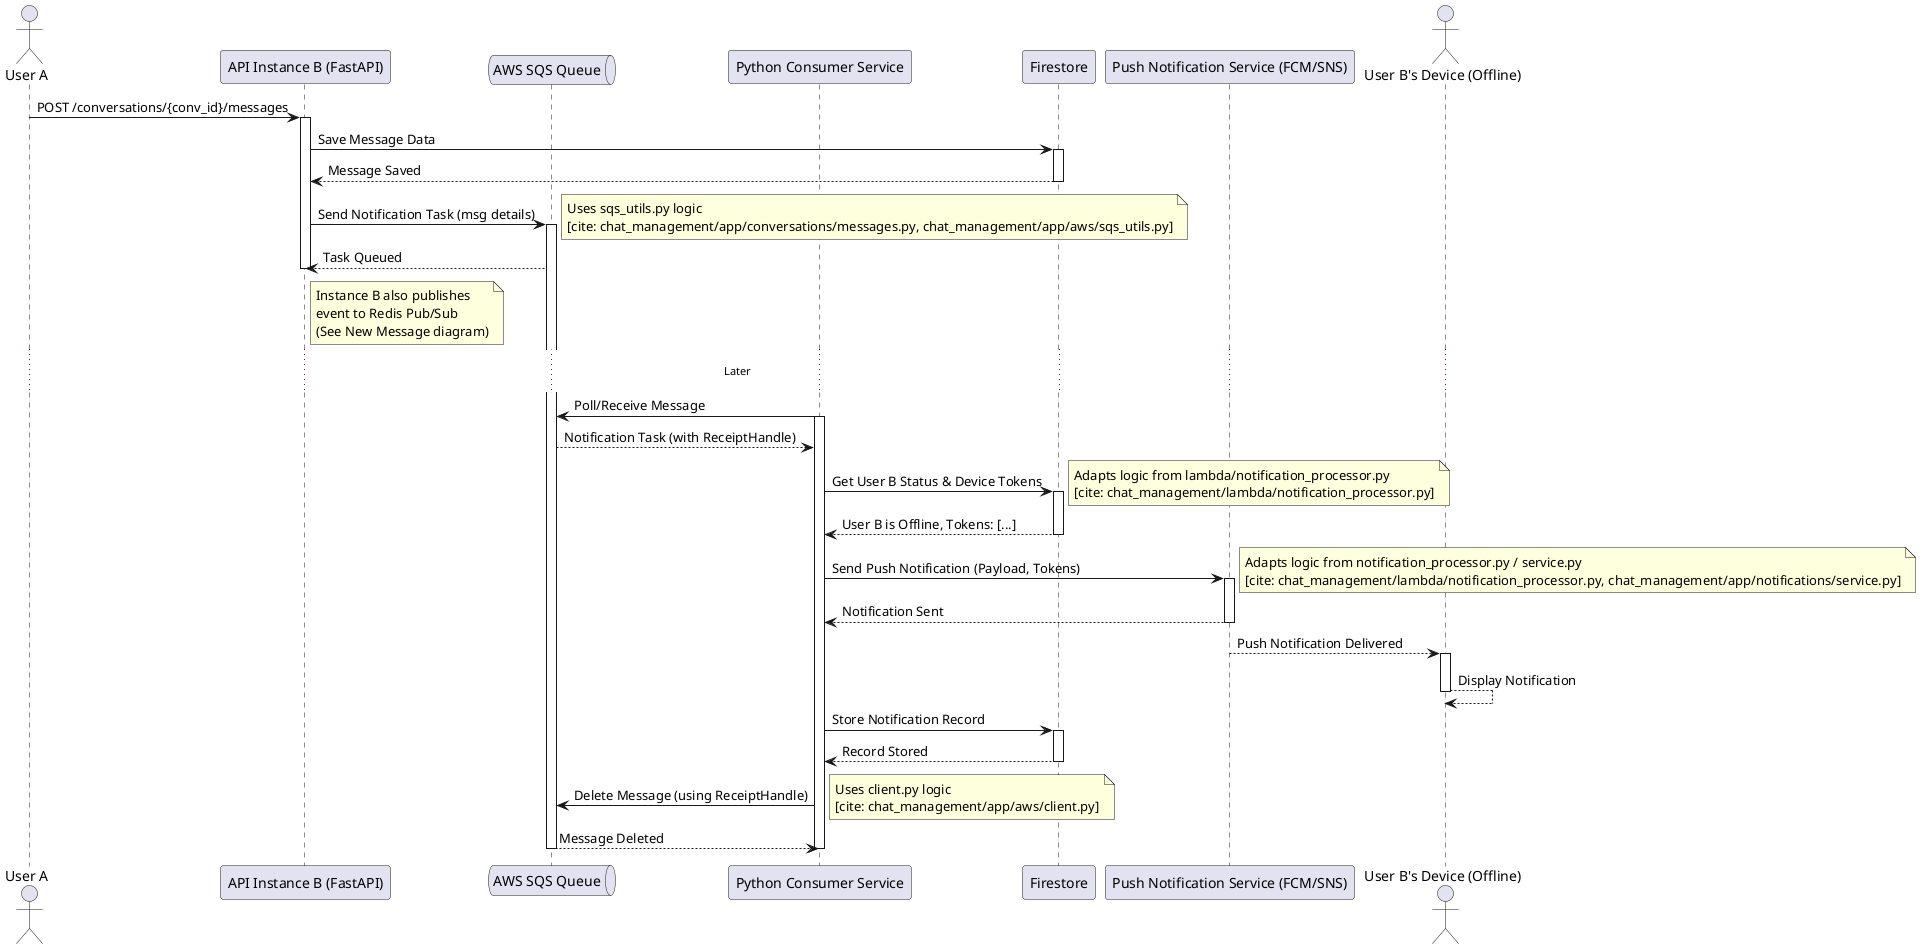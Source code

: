 @startuml SQS Flow with Python Consumer for Offline Notification

actor "User A" as UserA
participant "API Instance B (FastAPI)" as InstB
queue "AWS SQS Queue" as SQS
participant "Python Consumer Service" as Consumer
participant "Firestore" as FS
participant "Push Notification Service (FCM/SNS)" as PNS
actor "User B's Device (Offline)" as UserBDevice

UserA -> InstB : POST /conversations/{conv_id}/messages
activate InstB

InstB -> FS : Save Message Data
activate FS
FS --> InstB : Message Saved
deactivate FS

InstB -> SQS : Send Notification Task (msg details)
note right: Uses sqs_utils.py logic \n[cite: chat_management/app/conversations/messages.py, chat_management/app/aws/sqs_utils.py]
activate SQS
SQS --> InstB : Task Queued

note right of InstB
  Instance B also publishes
  event to Redis Pub/Sub
  (See New Message diagram)
end note
deactivate InstB


... Later ...

Consumer -> SQS : Poll/Receive Message
activate Consumer
SQS --> Consumer : Notification Task (with ReceiptHandle)

Consumer -> FS : Get User B Status & Device Tokens
note right: Adapts logic from lambda/notification_processor.py \n[cite: chat_management/lambda/notification_processor.py]
activate FS
FS --> Consumer : User B is Offline, Tokens: [...]
deactivate FS

Consumer -> PNS : Send Push Notification (Payload, Tokens)
note right: Adapts logic from notification_processor.py / service.py \n[cite: chat_management/lambda/notification_processor.py, chat_management/app/notifications/service.py]
activate PNS
PNS --> Consumer : Notification Sent
deactivate PNS

PNS --> UserBDevice : Push Notification Delivered
activate UserBDevice
UserBDevice --> UserBDevice : Display Notification
deactivate UserBDevice

Consumer -> FS : Store Notification Record
activate FS
FS --> Consumer : Record Stored
deactivate FS

Consumer -> SQS : Delete Message (using ReceiptHandle)
note right: Uses client.py logic \n[cite: chat_management/app/aws/client.py]
SQS --> Consumer : Message Deleted
deactivate SQS
deactivate Consumer

@enduml